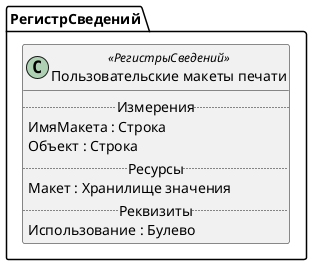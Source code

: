 ﻿@startuml ПользовательскиеМакетыПечати
'!include templates.wsd
'..\include templates.wsd
class РегистрСведений.ПользовательскиеМакетыПечати as "Пользовательские макеты печати" <<РегистрыСведений>>
{
..Измерения..
ИмяМакета : Строка
Объект : Строка
..Ресурсы..
Макет : Хранилище значения
..Реквизиты..
Использование : Булево
}
@enduml
